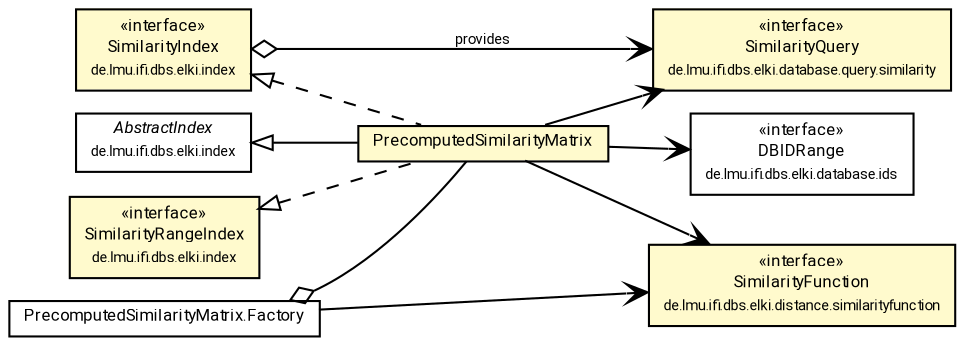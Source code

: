 #!/usr/local/bin/dot
#
# Class diagram 
# Generated by UMLGraph version R5_7_2-60-g0e99a6 (http://www.spinellis.gr/umlgraph/)
#

digraph G {
	graph [fontnames="svg"]
	edge [fontname="Roboto",fontsize=7,labelfontname="Roboto",labelfontsize=7,color="black"];
	node [fontname="Roboto",fontcolor="black",fontsize=8,shape=plaintext,margin=0,width=0,height=0];
	nodesep=0.15;
	ranksep=0.25;
	rankdir=LR;
	// de.lmu.ifi.dbs.elki.index.SimilarityRangeIndex<O>
	c8332542 [label=<<table title="de.lmu.ifi.dbs.elki.index.SimilarityRangeIndex" border="0" cellborder="1" cellspacing="0" cellpadding="2" bgcolor="LemonChiffon" href="../SimilarityRangeIndex.html" target="_parent">
		<tr><td><table border="0" cellspacing="0" cellpadding="1">
		<tr><td align="center" balign="center"> &#171;interface&#187; </td></tr>
		<tr><td align="center" balign="center"> <font face="Roboto">SimilarityRangeIndex</font> </td></tr>
		<tr><td align="center" balign="center"> <font face="Roboto" point-size="7.0">de.lmu.ifi.dbs.elki.index</font> </td></tr>
		</table></td></tr>
		</table>>, URL="../SimilarityRangeIndex.html"];
	// de.lmu.ifi.dbs.elki.index.SimilarityIndex<O>
	c8332544 [label=<<table title="de.lmu.ifi.dbs.elki.index.SimilarityIndex" border="0" cellborder="1" cellspacing="0" cellpadding="2" bgcolor="LemonChiffon" href="../SimilarityIndex.html" target="_parent">
		<tr><td><table border="0" cellspacing="0" cellpadding="1">
		<tr><td align="center" balign="center"> &#171;interface&#187; </td></tr>
		<tr><td align="center" balign="center"> <font face="Roboto">SimilarityIndex</font> </td></tr>
		<tr><td align="center" balign="center"> <font face="Roboto" point-size="7.0">de.lmu.ifi.dbs.elki.index</font> </td></tr>
		</table></td></tr>
		</table>>, URL="../SimilarityIndex.html"];
	// de.lmu.ifi.dbs.elki.distance.similarityfunction.SimilarityFunction<O>
	c8332557 [label=<<table title="de.lmu.ifi.dbs.elki.distance.similarityfunction.SimilarityFunction" border="0" cellborder="1" cellspacing="0" cellpadding="2" bgcolor="LemonChiffon" href="../../distance/similarityfunction/SimilarityFunction.html" target="_parent">
		<tr><td><table border="0" cellspacing="0" cellpadding="1">
		<tr><td align="center" balign="center"> &#171;interface&#187; </td></tr>
		<tr><td align="center" balign="center"> <font face="Roboto">SimilarityFunction</font> </td></tr>
		<tr><td align="center" balign="center"> <font face="Roboto" point-size="7.0">de.lmu.ifi.dbs.elki.distance.similarityfunction</font> </td></tr>
		</table></td></tr>
		</table>>, URL="../../distance/similarityfunction/SimilarityFunction.html"];
	// de.lmu.ifi.dbs.elki.database.query.similarity.SimilarityQuery<O>
	c8332571 [label=<<table title="de.lmu.ifi.dbs.elki.database.query.similarity.SimilarityQuery" border="0" cellborder="1" cellspacing="0" cellpadding="2" bgcolor="LemonChiffon" href="../../database/query/similarity/SimilarityQuery.html" target="_parent">
		<tr><td><table border="0" cellspacing="0" cellpadding="1">
		<tr><td align="center" balign="center"> &#171;interface&#187; </td></tr>
		<tr><td align="center" balign="center"> <font face="Roboto">SimilarityQuery</font> </td></tr>
		<tr><td align="center" balign="center"> <font face="Roboto" point-size="7.0">de.lmu.ifi.dbs.elki.database.query.similarity</font> </td></tr>
		</table></td></tr>
		</table>>, URL="../../database/query/similarity/SimilarityQuery.html"];
	// de.lmu.ifi.dbs.elki.database.ids.DBIDRange
	c8332746 [label=<<table title="de.lmu.ifi.dbs.elki.database.ids.DBIDRange" border="0" cellborder="1" cellspacing="0" cellpadding="2" href="../../database/ids/DBIDRange.html" target="_parent">
		<tr><td><table border="0" cellspacing="0" cellpadding="1">
		<tr><td align="center" balign="center"> &#171;interface&#187; </td></tr>
		<tr><td align="center" balign="center"> <font face="Roboto">DBIDRange</font> </td></tr>
		<tr><td align="center" balign="center"> <font face="Roboto" point-size="7.0">de.lmu.ifi.dbs.elki.database.ids</font> </td></tr>
		</table></td></tr>
		</table>>, URL="../../database/ids/DBIDRange.html"];
	// de.lmu.ifi.dbs.elki.index.AbstractIndex<O>
	c8333765 [label=<<table title="de.lmu.ifi.dbs.elki.index.AbstractIndex" border="0" cellborder="1" cellspacing="0" cellpadding="2" href="../AbstractIndex.html" target="_parent">
		<tr><td><table border="0" cellspacing="0" cellpadding="1">
		<tr><td align="center" balign="center"> <font face="Roboto"><i>AbstractIndex</i></font> </td></tr>
		<tr><td align="center" balign="center"> <font face="Roboto" point-size="7.0">de.lmu.ifi.dbs.elki.index</font> </td></tr>
		</table></td></tr>
		</table>>, URL="../AbstractIndex.html"];
	// de.lmu.ifi.dbs.elki.index.distancematrix.PrecomputedSimilarityMatrix<O>
	c8333786 [label=<<table title="de.lmu.ifi.dbs.elki.index.distancematrix.PrecomputedSimilarityMatrix" border="0" cellborder="1" cellspacing="0" cellpadding="2" bgcolor="lemonChiffon" href="PrecomputedSimilarityMatrix.html" target="_parent">
		<tr><td><table border="0" cellspacing="0" cellpadding="1">
		<tr><td align="center" balign="center"> <font face="Roboto">PrecomputedSimilarityMatrix</font> </td></tr>
		</table></td></tr>
		</table>>, URL="PrecomputedSimilarityMatrix.html"];
	// de.lmu.ifi.dbs.elki.index.distancematrix.PrecomputedSimilarityMatrix.Factory<O>
	c8333789 [label=<<table title="de.lmu.ifi.dbs.elki.index.distancematrix.PrecomputedSimilarityMatrix.Factory" border="0" cellborder="1" cellspacing="0" cellpadding="2" href="PrecomputedSimilarityMatrix.Factory.html" target="_parent">
		<tr><td><table border="0" cellspacing="0" cellpadding="1">
		<tr><td align="center" balign="center"> <font face="Roboto">PrecomputedSimilarityMatrix.Factory</font> </td></tr>
		</table></td></tr>
		</table>>, URL="PrecomputedSimilarityMatrix.Factory.html"];
	// de.lmu.ifi.dbs.elki.index.SimilarityIndex<O> navhas de.lmu.ifi.dbs.elki.database.query.similarity.SimilarityQuery<O>
	c8332544 -> c8332571 [arrowhead=open,arrowtail=ediamond,dir=both,weight=3,label="provides"];
	// de.lmu.ifi.dbs.elki.index.distancematrix.PrecomputedSimilarityMatrix<O> extends de.lmu.ifi.dbs.elki.index.AbstractIndex<O>
	c8333765 -> c8333786 [arrowtail=empty,dir=back,weight=10];
	// de.lmu.ifi.dbs.elki.index.distancematrix.PrecomputedSimilarityMatrix<O> implements de.lmu.ifi.dbs.elki.index.SimilarityIndex<O>
	c8332544 -> c8333786 [arrowtail=empty,style=dashed,dir=back,weight=9];
	// de.lmu.ifi.dbs.elki.index.distancematrix.PrecomputedSimilarityMatrix<O> implements de.lmu.ifi.dbs.elki.index.SimilarityRangeIndex<O>
	c8332542 -> c8333786 [arrowtail=empty,style=dashed,dir=back,weight=9];
	// de.lmu.ifi.dbs.elki.index.distancematrix.PrecomputedSimilarityMatrix.Factory<O> has de.lmu.ifi.dbs.elki.index.distancematrix.PrecomputedSimilarityMatrix<O>
	c8333789 -> c8333786 [arrowhead=none,arrowtail=ediamond,dir=back,weight=4];
	// de.lmu.ifi.dbs.elki.index.distancematrix.PrecomputedSimilarityMatrix<O> navassoc de.lmu.ifi.dbs.elki.distance.similarityfunction.SimilarityFunction<O>
	c8333786 -> c8332557 [arrowhead=open,weight=1];
	// de.lmu.ifi.dbs.elki.index.distancematrix.PrecomputedSimilarityMatrix<O> navassoc de.lmu.ifi.dbs.elki.database.query.similarity.SimilarityQuery<O>
	c8333786 -> c8332571 [arrowhead=open,weight=1];
	// de.lmu.ifi.dbs.elki.index.distancematrix.PrecomputedSimilarityMatrix<O> navassoc de.lmu.ifi.dbs.elki.database.ids.DBIDRange
	c8333786 -> c8332746 [arrowhead=open,weight=1];
	// de.lmu.ifi.dbs.elki.index.distancematrix.PrecomputedSimilarityMatrix.Factory<O> navassoc de.lmu.ifi.dbs.elki.distance.similarityfunction.SimilarityFunction<O>
	c8333789 -> c8332557 [arrowhead=open,weight=1];
}

